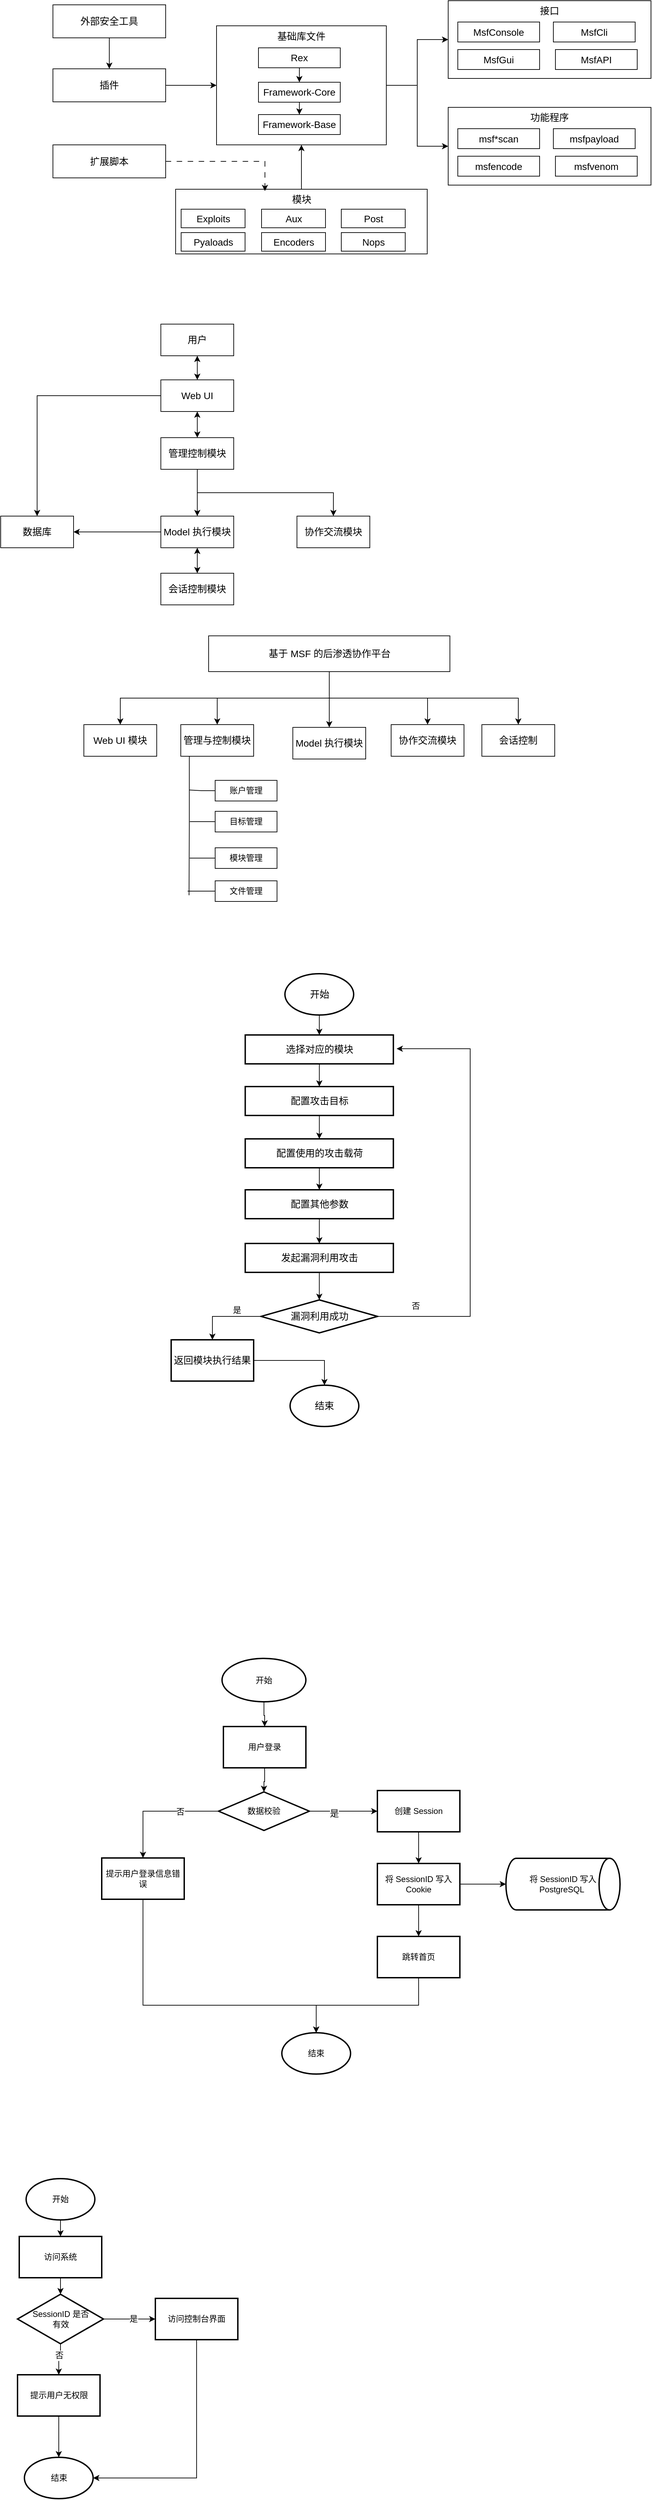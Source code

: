 <mxfile version="24.5.2" type="github">
  <diagram name="第 1 页" id="Pq7LRNEMIVmDGtsw7FPM">
    <mxGraphModel dx="1235" dy="669" grid="0" gridSize="10" guides="1" tooltips="1" connect="1" arrows="1" fold="1" page="0" pageScale="1" pageWidth="827" pageHeight="1169" math="0" shadow="0">
      <root>
        <mxCell id="0" />
        <mxCell id="1" parent="0" />
        <mxCell id="Ie2kDliUhMyuqAFJr6fS-40" value="" style="group" parent="1" vertex="1" connectable="0">
          <mxGeometry x="126" y="84" width="870" height="368" as="geometry" />
        </mxCell>
        <mxCell id="Ie2kDliUhMyuqAFJr6fS-12" value="" style="edgeStyle=orthogonalEdgeStyle;rounded=0;orthogonalLoop=1;jettySize=auto;html=1;" parent="Ie2kDliUhMyuqAFJr6fS-40" source="Ie2kDliUhMyuqAFJr6fS-1" target="Ie2kDliUhMyuqAFJr6fS-2" edge="1">
          <mxGeometry relative="1" as="geometry" />
        </mxCell>
        <mxCell id="Ie2kDliUhMyuqAFJr6fS-1" value="外部安全工具" style="rounded=0;whiteSpace=wrap;html=1;fontSize=14;" parent="Ie2kDliUhMyuqAFJr6fS-40" vertex="1">
          <mxGeometry y="6" width="164" height="48" as="geometry" />
        </mxCell>
        <mxCell id="Ie2kDliUhMyuqAFJr6fS-10" value="" style="edgeStyle=orthogonalEdgeStyle;rounded=0;orthogonalLoop=1;jettySize=auto;html=1;" parent="Ie2kDliUhMyuqAFJr6fS-40" source="Ie2kDliUhMyuqAFJr6fS-2" target="Ie2kDliUhMyuqAFJr6fS-3" edge="1">
          <mxGeometry relative="1" as="geometry" />
        </mxCell>
        <mxCell id="Ie2kDliUhMyuqAFJr6fS-2" value="插件" style="rounded=0;whiteSpace=wrap;html=1;fontSize=14;" parent="Ie2kDliUhMyuqAFJr6fS-40" vertex="1">
          <mxGeometry y="99" width="164" height="48" as="geometry" />
        </mxCell>
        <mxCell id="Ie2kDliUhMyuqAFJr6fS-4" value="扩展脚本" style="rounded=0;whiteSpace=wrap;html=1;fontSize=14;" parent="Ie2kDliUhMyuqAFJr6fS-40" vertex="1">
          <mxGeometry y="209.5" width="164" height="48" as="geometry" />
        </mxCell>
        <mxCell id="Ie2kDliUhMyuqAFJr6fS-11" value="" style="group" parent="Ie2kDliUhMyuqAFJr6fS-40" vertex="1" connectable="0">
          <mxGeometry x="238" y="36.5" width="247" height="173" as="geometry" />
        </mxCell>
        <mxCell id="Ie2kDliUhMyuqAFJr6fS-3" value="基础库文件" style="rounded=0;whiteSpace=wrap;html=1;fontSize=14;verticalAlign=top;" parent="Ie2kDliUhMyuqAFJr6fS-11" vertex="1">
          <mxGeometry width="247" height="173" as="geometry" />
        </mxCell>
        <mxCell id="Ie2kDliUhMyuqAFJr6fS-8" value="" style="edgeStyle=orthogonalEdgeStyle;rounded=0;orthogonalLoop=1;jettySize=auto;html=1;" parent="Ie2kDliUhMyuqAFJr6fS-11" source="Ie2kDliUhMyuqAFJr6fS-5" target="Ie2kDliUhMyuqAFJr6fS-6" edge="1">
          <mxGeometry relative="1" as="geometry" />
        </mxCell>
        <mxCell id="Ie2kDliUhMyuqAFJr6fS-5" value="Rex" style="rounded=0;whiteSpace=wrap;html=1;fontSize=14;" parent="Ie2kDliUhMyuqAFJr6fS-11" vertex="1">
          <mxGeometry x="61" y="32" width="119" height="29" as="geometry" />
        </mxCell>
        <mxCell id="Ie2kDliUhMyuqAFJr6fS-9" value="" style="edgeStyle=orthogonalEdgeStyle;rounded=0;orthogonalLoop=1;jettySize=auto;html=1;" parent="Ie2kDliUhMyuqAFJr6fS-11" source="Ie2kDliUhMyuqAFJr6fS-6" target="Ie2kDliUhMyuqAFJr6fS-7" edge="1">
          <mxGeometry relative="1" as="geometry" />
        </mxCell>
        <mxCell id="Ie2kDliUhMyuqAFJr6fS-6" value="Framework-Core" style="rounded=0;whiteSpace=wrap;html=1;fontSize=14;" parent="Ie2kDliUhMyuqAFJr6fS-11" vertex="1">
          <mxGeometry x="61" y="82" width="119" height="29" as="geometry" />
        </mxCell>
        <mxCell id="Ie2kDliUhMyuqAFJr6fS-7" value="Framework-Base" style="rounded=0;whiteSpace=wrap;html=1;fontSize=14;" parent="Ie2kDliUhMyuqAFJr6fS-11" vertex="1">
          <mxGeometry x="61" y="129" width="119" height="29" as="geometry" />
        </mxCell>
        <mxCell id="Ie2kDliUhMyuqAFJr6fS-20" value="" style="group" parent="Ie2kDliUhMyuqAFJr6fS-40" vertex="1" connectable="0">
          <mxGeometry x="178.5" y="274" width="366" height="94" as="geometry" />
        </mxCell>
        <mxCell id="Ie2kDliUhMyuqAFJr6fS-13" value="模块" style="rounded=0;whiteSpace=wrap;html=1;fontSize=14;verticalAlign=top;" parent="Ie2kDliUhMyuqAFJr6fS-20" vertex="1">
          <mxGeometry width="366" height="94" as="geometry" />
        </mxCell>
        <mxCell id="Ie2kDliUhMyuqAFJr6fS-14" value="Exploits" style="rounded=0;whiteSpace=wrap;html=1;fontSize=14;" parent="Ie2kDliUhMyuqAFJr6fS-20" vertex="1">
          <mxGeometry x="8" y="29" width="93" height="27" as="geometry" />
        </mxCell>
        <mxCell id="Ie2kDliUhMyuqAFJr6fS-15" value="Aux" style="rounded=0;whiteSpace=wrap;html=1;fontSize=14;" parent="Ie2kDliUhMyuqAFJr6fS-20" vertex="1">
          <mxGeometry x="125" y="29" width="93" height="27" as="geometry" />
        </mxCell>
        <mxCell id="Ie2kDliUhMyuqAFJr6fS-16" value="Post" style="rounded=0;whiteSpace=wrap;html=1;fontSize=14;" parent="Ie2kDliUhMyuqAFJr6fS-20" vertex="1">
          <mxGeometry x="241" y="29" width="93" height="27" as="geometry" />
        </mxCell>
        <mxCell id="Ie2kDliUhMyuqAFJr6fS-17" value="Pyaloads" style="rounded=0;whiteSpace=wrap;html=1;fontSize=14;" parent="Ie2kDliUhMyuqAFJr6fS-20" vertex="1">
          <mxGeometry x="8" y="63" width="93" height="27" as="geometry" />
        </mxCell>
        <mxCell id="Ie2kDliUhMyuqAFJr6fS-18" value="Encoders" style="rounded=0;whiteSpace=wrap;html=1;fontSize=14;" parent="Ie2kDliUhMyuqAFJr6fS-20" vertex="1">
          <mxGeometry x="125" y="63" width="93" height="27" as="geometry" />
        </mxCell>
        <mxCell id="Ie2kDliUhMyuqAFJr6fS-19" value="Nops" style="rounded=0;whiteSpace=wrap;html=1;fontSize=14;" parent="Ie2kDliUhMyuqAFJr6fS-20" vertex="1">
          <mxGeometry x="241" y="63" width="93" height="27" as="geometry" />
        </mxCell>
        <mxCell id="Ie2kDliUhMyuqAFJr6fS-23" style="edgeStyle=orthogonalEdgeStyle;rounded=0;orthogonalLoop=1;jettySize=auto;html=1;entryX=0.5;entryY=1;entryDx=0;entryDy=0;" parent="Ie2kDliUhMyuqAFJr6fS-40" source="Ie2kDliUhMyuqAFJr6fS-13" target="Ie2kDliUhMyuqAFJr6fS-3" edge="1">
          <mxGeometry relative="1" as="geometry" />
        </mxCell>
        <mxCell id="Ie2kDliUhMyuqAFJr6fS-24" style="edgeStyle=orthogonalEdgeStyle;rounded=0;orthogonalLoop=1;jettySize=auto;html=1;entryX=0.355;entryY=0.028;entryDx=0;entryDy=0;entryPerimeter=0;dashed=1;dashPattern=8 8;" parent="Ie2kDliUhMyuqAFJr6fS-40" source="Ie2kDliUhMyuqAFJr6fS-4" target="Ie2kDliUhMyuqAFJr6fS-13" edge="1">
          <mxGeometry relative="1" as="geometry" />
        </mxCell>
        <mxCell id="Ie2kDliUhMyuqAFJr6fS-31" value="" style="group" parent="Ie2kDliUhMyuqAFJr6fS-40" vertex="1" connectable="0">
          <mxGeometry x="575" width="295" height="113" as="geometry" />
        </mxCell>
        <mxCell id="Ie2kDliUhMyuqAFJr6fS-25" value="接口" style="rounded=0;whiteSpace=wrap;html=1;fontSize=14;verticalAlign=top;" parent="Ie2kDliUhMyuqAFJr6fS-31" vertex="1">
          <mxGeometry width="295" height="113" as="geometry" />
        </mxCell>
        <mxCell id="Ie2kDliUhMyuqAFJr6fS-26" value="MsfConsole" style="rounded=0;whiteSpace=wrap;html=1;fontSize=14;" parent="Ie2kDliUhMyuqAFJr6fS-31" vertex="1">
          <mxGeometry x="14" y="31" width="119" height="29" as="geometry" />
        </mxCell>
        <mxCell id="Ie2kDliUhMyuqAFJr6fS-27" value="MsfCli" style="rounded=0;whiteSpace=wrap;html=1;fontSize=14;" parent="Ie2kDliUhMyuqAFJr6fS-31" vertex="1">
          <mxGeometry x="153" y="31" width="119" height="29" as="geometry" />
        </mxCell>
        <mxCell id="Ie2kDliUhMyuqAFJr6fS-28" value="MsfGui" style="rounded=0;whiteSpace=wrap;html=1;fontSize=14;" parent="Ie2kDliUhMyuqAFJr6fS-31" vertex="1">
          <mxGeometry x="14" y="71" width="119" height="29" as="geometry" />
        </mxCell>
        <mxCell id="Ie2kDliUhMyuqAFJr6fS-29" value="MsfAPI" style="rounded=0;whiteSpace=wrap;html=1;fontSize=14;" parent="Ie2kDliUhMyuqAFJr6fS-31" vertex="1">
          <mxGeometry x="156" y="71" width="119" height="29" as="geometry" />
        </mxCell>
        <mxCell id="Ie2kDliUhMyuqAFJr6fS-32" value="" style="group" parent="Ie2kDliUhMyuqAFJr6fS-40" vertex="1" connectable="0">
          <mxGeometry x="575" y="155" width="295" height="113" as="geometry" />
        </mxCell>
        <mxCell id="Ie2kDliUhMyuqAFJr6fS-33" value="功能程序" style="rounded=0;whiteSpace=wrap;html=1;fontSize=14;verticalAlign=top;" parent="Ie2kDliUhMyuqAFJr6fS-32" vertex="1">
          <mxGeometry width="295" height="113" as="geometry" />
        </mxCell>
        <mxCell id="Ie2kDliUhMyuqAFJr6fS-34" value="msf*scan" style="rounded=0;whiteSpace=wrap;html=1;fontSize=14;" parent="Ie2kDliUhMyuqAFJr6fS-32" vertex="1">
          <mxGeometry x="14" y="31" width="119" height="29" as="geometry" />
        </mxCell>
        <mxCell id="Ie2kDliUhMyuqAFJr6fS-35" value="msfpayload" style="rounded=0;whiteSpace=wrap;html=1;fontSize=14;" parent="Ie2kDliUhMyuqAFJr6fS-32" vertex="1">
          <mxGeometry x="153" y="31" width="119" height="29" as="geometry" />
        </mxCell>
        <mxCell id="Ie2kDliUhMyuqAFJr6fS-36" value="msfencode" style="rounded=0;whiteSpace=wrap;html=1;fontSize=14;" parent="Ie2kDliUhMyuqAFJr6fS-32" vertex="1">
          <mxGeometry x="14" y="71" width="119" height="29" as="geometry" />
        </mxCell>
        <mxCell id="Ie2kDliUhMyuqAFJr6fS-37" value="msfvenom" style="rounded=0;whiteSpace=wrap;html=1;fontSize=14;" parent="Ie2kDliUhMyuqAFJr6fS-32" vertex="1">
          <mxGeometry x="156" y="71" width="119" height="29" as="geometry" />
        </mxCell>
        <mxCell id="Ie2kDliUhMyuqAFJr6fS-38" value="" style="edgeStyle=orthogonalEdgeStyle;rounded=0;orthogonalLoop=1;jettySize=auto;html=1;entryX=0;entryY=0.5;entryDx=0;entryDy=0;" parent="Ie2kDliUhMyuqAFJr6fS-40" source="Ie2kDliUhMyuqAFJr6fS-3" target="Ie2kDliUhMyuqAFJr6fS-25" edge="1">
          <mxGeometry relative="1" as="geometry" />
        </mxCell>
        <mxCell id="Ie2kDliUhMyuqAFJr6fS-39" style="edgeStyle=orthogonalEdgeStyle;rounded=0;orthogonalLoop=1;jettySize=auto;html=1;entryX=0;entryY=0.5;entryDx=0;entryDy=0;" parent="Ie2kDliUhMyuqAFJr6fS-40" source="Ie2kDliUhMyuqAFJr6fS-3" target="Ie2kDliUhMyuqAFJr6fS-33" edge="1">
          <mxGeometry relative="1" as="geometry" />
        </mxCell>
        <mxCell id="UYdXm5vF5FAGQ0O7_VkD-26" value="" style="group" parent="1" vertex="1" connectable="0">
          <mxGeometry x="50" y="554" width="537" height="408" as="geometry" />
        </mxCell>
        <mxCell id="UYdXm5vF5FAGQ0O7_VkD-1" value="用户" style="rounded=0;whiteSpace=wrap;html=1;fontSize=14;" parent="UYdXm5vF5FAGQ0O7_VkD-26" vertex="1">
          <mxGeometry x="233" width="106" height="46" as="geometry" />
        </mxCell>
        <mxCell id="UYdXm5vF5FAGQ0O7_VkD-9" value="" style="edgeStyle=orthogonalEdgeStyle;rounded=0;orthogonalLoop=1;jettySize=auto;html=1;startArrow=classic;startFill=1;" parent="UYdXm5vF5FAGQ0O7_VkD-26" source="UYdXm5vF5FAGQ0O7_VkD-2" target="UYdXm5vF5FAGQ0O7_VkD-8" edge="1">
          <mxGeometry relative="1" as="geometry" />
        </mxCell>
        <mxCell id="UYdXm5vF5FAGQ0O7_VkD-16" value="" style="edgeStyle=orthogonalEdgeStyle;rounded=0;orthogonalLoop=1;jettySize=auto;html=1;" parent="UYdXm5vF5FAGQ0O7_VkD-26" source="UYdXm5vF5FAGQ0O7_VkD-2" target="UYdXm5vF5FAGQ0O7_VkD-15" edge="1">
          <mxGeometry relative="1" as="geometry" />
        </mxCell>
        <mxCell id="UYdXm5vF5FAGQ0O7_VkD-25" value="" style="edgeStyle=orthogonalEdgeStyle;rounded=0;orthogonalLoop=1;jettySize=auto;html=1;startArrow=classic;startFill=1;" parent="UYdXm5vF5FAGQ0O7_VkD-26" source="UYdXm5vF5FAGQ0O7_VkD-2" target="UYdXm5vF5FAGQ0O7_VkD-1" edge="1">
          <mxGeometry relative="1" as="geometry" />
        </mxCell>
        <mxCell id="UYdXm5vF5FAGQ0O7_VkD-2" value="Web UI" style="rounded=0;whiteSpace=wrap;html=1;fontSize=14;" parent="UYdXm5vF5FAGQ0O7_VkD-26" vertex="1">
          <mxGeometry x="233" y="81" width="106" height="46" as="geometry" />
        </mxCell>
        <mxCell id="UYdXm5vF5FAGQ0O7_VkD-20" style="edgeStyle=orthogonalEdgeStyle;rounded=0;orthogonalLoop=1;jettySize=auto;html=1;exitX=0.5;exitY=1;exitDx=0;exitDy=0;" parent="UYdXm5vF5FAGQ0O7_VkD-26" source="UYdXm5vF5FAGQ0O7_VkD-8" target="UYdXm5vF5FAGQ0O7_VkD-18" edge="1">
          <mxGeometry relative="1" as="geometry" />
        </mxCell>
        <mxCell id="UYdXm5vF5FAGQ0O7_VkD-21" value="" style="edgeStyle=orthogonalEdgeStyle;rounded=0;orthogonalLoop=1;jettySize=auto;html=1;" parent="UYdXm5vF5FAGQ0O7_VkD-26" source="UYdXm5vF5FAGQ0O7_VkD-8" target="UYdXm5vF5FAGQ0O7_VkD-10" edge="1">
          <mxGeometry relative="1" as="geometry" />
        </mxCell>
        <mxCell id="UYdXm5vF5FAGQ0O7_VkD-8" value="管理控制模块" style="rounded=0;whiteSpace=wrap;html=1;fontSize=14;" parent="UYdXm5vF5FAGQ0O7_VkD-26" vertex="1">
          <mxGeometry x="233" y="165" width="106" height="46" as="geometry" />
        </mxCell>
        <mxCell id="UYdXm5vF5FAGQ0O7_VkD-17" style="edgeStyle=orthogonalEdgeStyle;rounded=0;orthogonalLoop=1;jettySize=auto;html=1;entryX=1;entryY=0.5;entryDx=0;entryDy=0;" parent="UYdXm5vF5FAGQ0O7_VkD-26" source="UYdXm5vF5FAGQ0O7_VkD-10" target="UYdXm5vF5FAGQ0O7_VkD-15" edge="1">
          <mxGeometry relative="1" as="geometry" />
        </mxCell>
        <mxCell id="UYdXm5vF5FAGQ0O7_VkD-10" value="Model 执行模块" style="rounded=0;whiteSpace=wrap;html=1;fontSize=14;" parent="UYdXm5vF5FAGQ0O7_VkD-26" vertex="1">
          <mxGeometry x="233" y="279" width="106" height="46" as="geometry" />
        </mxCell>
        <mxCell id="UYdXm5vF5FAGQ0O7_VkD-19" value="" style="edgeStyle=orthogonalEdgeStyle;rounded=0;orthogonalLoop=1;jettySize=auto;html=1;startArrow=classic;startFill=1;" parent="UYdXm5vF5FAGQ0O7_VkD-26" source="UYdXm5vF5FAGQ0O7_VkD-13" target="UYdXm5vF5FAGQ0O7_VkD-10" edge="1">
          <mxGeometry relative="1" as="geometry" />
        </mxCell>
        <mxCell id="UYdXm5vF5FAGQ0O7_VkD-13" value="会话控制模块" style="rounded=0;whiteSpace=wrap;html=1;fontSize=14;" parent="UYdXm5vF5FAGQ0O7_VkD-26" vertex="1">
          <mxGeometry x="233" y="362" width="106" height="46" as="geometry" />
        </mxCell>
        <mxCell id="UYdXm5vF5FAGQ0O7_VkD-15" value="数据库" style="rounded=0;whiteSpace=wrap;html=1;fontSize=14;" parent="UYdXm5vF5FAGQ0O7_VkD-26" vertex="1">
          <mxGeometry y="279" width="106" height="46" as="geometry" />
        </mxCell>
        <mxCell id="UYdXm5vF5FAGQ0O7_VkD-18" value="协作交流模块" style="rounded=0;whiteSpace=wrap;html=1;fontSize=14;" parent="UYdXm5vF5FAGQ0O7_VkD-26" vertex="1">
          <mxGeometry x="431" y="279" width="106" height="46" as="geometry" />
        </mxCell>
        <mxCell id="UYdXm5vF5FAGQ0O7_VkD-47" value="" style="group" parent="1" vertex="1" connectable="0">
          <mxGeometry x="171" y="1007" width="685" height="386" as="geometry" />
        </mxCell>
        <mxCell id="UYdXm5vF5FAGQ0O7_VkD-40" style="edgeStyle=orthogonalEdgeStyle;rounded=0;orthogonalLoop=1;jettySize=auto;html=1;exitX=0.5;exitY=1;exitDx=0;exitDy=0;" parent="UYdXm5vF5FAGQ0O7_VkD-47" source="UYdXm5vF5FAGQ0O7_VkD-27" target="UYdXm5vF5FAGQ0O7_VkD-28" edge="1">
          <mxGeometry relative="1" as="geometry" />
        </mxCell>
        <mxCell id="UYdXm5vF5FAGQ0O7_VkD-41" style="edgeStyle=orthogonalEdgeStyle;rounded=0;orthogonalLoop=1;jettySize=auto;html=1;entryX=0.5;entryY=0;entryDx=0;entryDy=0;" parent="UYdXm5vF5FAGQ0O7_VkD-47" source="UYdXm5vF5FAGQ0O7_VkD-27" target="UYdXm5vF5FAGQ0O7_VkD-29" edge="1">
          <mxGeometry relative="1" as="geometry" />
        </mxCell>
        <mxCell id="UYdXm5vF5FAGQ0O7_VkD-42" style="edgeStyle=orthogonalEdgeStyle;rounded=0;orthogonalLoop=1;jettySize=auto;html=1;" parent="UYdXm5vF5FAGQ0O7_VkD-47" source="UYdXm5vF5FAGQ0O7_VkD-27" target="UYdXm5vF5FAGQ0O7_VkD-30" edge="1">
          <mxGeometry relative="1" as="geometry" />
        </mxCell>
        <mxCell id="UYdXm5vF5FAGQ0O7_VkD-43" style="edgeStyle=orthogonalEdgeStyle;rounded=0;orthogonalLoop=1;jettySize=auto;html=1;" parent="UYdXm5vF5FAGQ0O7_VkD-47" source="UYdXm5vF5FAGQ0O7_VkD-27" target="UYdXm5vF5FAGQ0O7_VkD-31" edge="1">
          <mxGeometry relative="1" as="geometry" />
        </mxCell>
        <mxCell id="UYdXm5vF5FAGQ0O7_VkD-44" style="edgeStyle=orthogonalEdgeStyle;rounded=0;orthogonalLoop=1;jettySize=auto;html=1;exitX=0.5;exitY=1;exitDx=0;exitDy=0;" parent="UYdXm5vF5FAGQ0O7_VkD-47" source="UYdXm5vF5FAGQ0O7_VkD-27" target="UYdXm5vF5FAGQ0O7_VkD-32" edge="1">
          <mxGeometry relative="1" as="geometry" />
        </mxCell>
        <mxCell id="UYdXm5vF5FAGQ0O7_VkD-27" value="基于 MSF 的后渗透协作平台" style="rounded=0;whiteSpace=wrap;html=1;fontSize=14;" parent="UYdXm5vF5FAGQ0O7_VkD-47" vertex="1">
          <mxGeometry x="181.5" width="351" height="52" as="geometry" />
        </mxCell>
        <mxCell id="UYdXm5vF5FAGQ0O7_VkD-28" value="Web UI 模块" style="rounded=0;whiteSpace=wrap;html=1;fontSize=14;" parent="UYdXm5vF5FAGQ0O7_VkD-47" vertex="1">
          <mxGeometry y="129" width="106" height="46" as="geometry" />
        </mxCell>
        <mxCell id="UYdXm5vF5FAGQ0O7_VkD-36" style="edgeStyle=orthogonalEdgeStyle;rounded=0;orthogonalLoop=1;jettySize=auto;html=1;exitX=0.117;exitY=0.978;exitDx=0;exitDy=0;exitPerimeter=0;endArrow=none;endFill=0;" parent="UYdXm5vF5FAGQ0O7_VkD-47" source="UYdXm5vF5FAGQ0O7_VkD-29" edge="1">
          <mxGeometry relative="1" as="geometry">
            <mxPoint x="153" y="377" as="targetPoint" />
          </mxGeometry>
        </mxCell>
        <mxCell id="UYdXm5vF5FAGQ0O7_VkD-29" value="管理与控制模块" style="rounded=0;whiteSpace=wrap;html=1;fontSize=14;" parent="UYdXm5vF5FAGQ0O7_VkD-47" vertex="1">
          <mxGeometry x="141" y="129" width="106" height="46" as="geometry" />
        </mxCell>
        <mxCell id="UYdXm5vF5FAGQ0O7_VkD-30" value="Model 执行模块" style="rounded=0;whiteSpace=wrap;html=1;fontSize=14;" parent="UYdXm5vF5FAGQ0O7_VkD-47" vertex="1">
          <mxGeometry x="304" y="133" width="106" height="46" as="geometry" />
        </mxCell>
        <mxCell id="UYdXm5vF5FAGQ0O7_VkD-31" value="协作交流模块" style="rounded=0;whiteSpace=wrap;html=1;fontSize=14;" parent="UYdXm5vF5FAGQ0O7_VkD-47" vertex="1">
          <mxGeometry x="447" y="129" width="106" height="46" as="geometry" />
        </mxCell>
        <mxCell id="UYdXm5vF5FAGQ0O7_VkD-32" value="会话控制" style="rounded=0;whiteSpace=wrap;html=1;fontSize=14;" parent="UYdXm5vF5FAGQ0O7_VkD-47" vertex="1">
          <mxGeometry x="579" y="129" width="106" height="46" as="geometry" />
        </mxCell>
        <mxCell id="UYdXm5vF5FAGQ0O7_VkD-37" style="edgeStyle=orthogonalEdgeStyle;rounded=0;orthogonalLoop=1;jettySize=auto;html=1;endArrow=none;endFill=0;" parent="UYdXm5vF5FAGQ0O7_VkD-47" source="UYdXm5vF5FAGQ0O7_VkD-33" edge="1">
          <mxGeometry relative="1" as="geometry">
            <mxPoint x="153" y="224" as="targetPoint" />
          </mxGeometry>
        </mxCell>
        <mxCell id="UYdXm5vF5FAGQ0O7_VkD-33" value="账户管理" style="rounded=0;whiteSpace=wrap;html=1;" parent="UYdXm5vF5FAGQ0O7_VkD-47" vertex="1">
          <mxGeometry x="191" y="210" width="90" height="30" as="geometry" />
        </mxCell>
        <mxCell id="UYdXm5vF5FAGQ0O7_VkD-38" style="edgeStyle=orthogonalEdgeStyle;rounded=0;orthogonalLoop=1;jettySize=auto;html=1;endArrow=none;endFill=0;" parent="UYdXm5vF5FAGQ0O7_VkD-47" source="UYdXm5vF5FAGQ0O7_VkD-34" edge="1">
          <mxGeometry relative="1" as="geometry">
            <mxPoint x="154.2" y="270" as="targetPoint" />
          </mxGeometry>
        </mxCell>
        <mxCell id="UYdXm5vF5FAGQ0O7_VkD-34" value="目标管理" style="rounded=0;whiteSpace=wrap;html=1;" parent="UYdXm5vF5FAGQ0O7_VkD-47" vertex="1">
          <mxGeometry x="191" y="255" width="90" height="30" as="geometry" />
        </mxCell>
        <mxCell id="UYdXm5vF5FAGQ0O7_VkD-39" style="edgeStyle=orthogonalEdgeStyle;rounded=0;orthogonalLoop=1;jettySize=auto;html=1;endArrow=none;endFill=0;" parent="UYdXm5vF5FAGQ0O7_VkD-47" source="UYdXm5vF5FAGQ0O7_VkD-35" edge="1">
          <mxGeometry relative="1" as="geometry">
            <mxPoint x="154" y="323" as="targetPoint" />
          </mxGeometry>
        </mxCell>
        <mxCell id="UYdXm5vF5FAGQ0O7_VkD-35" value="模块管理" style="rounded=0;whiteSpace=wrap;html=1;" parent="UYdXm5vF5FAGQ0O7_VkD-47" vertex="1">
          <mxGeometry x="191" y="308" width="90" height="30" as="geometry" />
        </mxCell>
        <mxCell id="UYdXm5vF5FAGQ0O7_VkD-46" style="edgeStyle=orthogonalEdgeStyle;rounded=0;orthogonalLoop=1;jettySize=auto;html=1;endArrow=none;endFill=0;" parent="UYdXm5vF5FAGQ0O7_VkD-47" source="UYdXm5vF5FAGQ0O7_VkD-45" edge="1">
          <mxGeometry relative="1" as="geometry">
            <mxPoint x="151" y="371" as="targetPoint" />
          </mxGeometry>
        </mxCell>
        <mxCell id="UYdXm5vF5FAGQ0O7_VkD-45" value="文件管理" style="rounded=0;whiteSpace=wrap;html=1;" parent="UYdXm5vF5FAGQ0O7_VkD-47" vertex="1">
          <mxGeometry x="191" y="356" width="90" height="30" as="geometry" />
        </mxCell>
        <mxCell id="UYdXm5vF5FAGQ0O7_VkD-69" value="" style="group" parent="1" vertex="1" connectable="0">
          <mxGeometry x="298" y="1498" width="435" height="658" as="geometry" />
        </mxCell>
        <mxCell id="UYdXm5vF5FAGQ0O7_VkD-51" value="" style="edgeStyle=orthogonalEdgeStyle;rounded=0;orthogonalLoop=1;jettySize=auto;html=1;" parent="UYdXm5vF5FAGQ0O7_VkD-69" source="UYdXm5vF5FAGQ0O7_VkD-49" target="UYdXm5vF5FAGQ0O7_VkD-50" edge="1">
          <mxGeometry relative="1" as="geometry" />
        </mxCell>
        <mxCell id="UYdXm5vF5FAGQ0O7_VkD-49" value="开始" style="strokeWidth=2;html=1;shape=mxgraph.flowchart.start_1;whiteSpace=wrap;fontSize=14;" parent="UYdXm5vF5FAGQ0O7_VkD-69" vertex="1">
          <mxGeometry x="165.5" width="100" height="60" as="geometry" />
        </mxCell>
        <mxCell id="UYdXm5vF5FAGQ0O7_VkD-53" value="" style="edgeStyle=orthogonalEdgeStyle;rounded=0;orthogonalLoop=1;jettySize=auto;html=1;" parent="UYdXm5vF5FAGQ0O7_VkD-69" source="UYdXm5vF5FAGQ0O7_VkD-50" target="UYdXm5vF5FAGQ0O7_VkD-52" edge="1">
          <mxGeometry relative="1" as="geometry" />
        </mxCell>
        <mxCell id="UYdXm5vF5FAGQ0O7_VkD-50" value="选择对应的模块" style="whiteSpace=wrap;html=1;fontSize=14;strokeWidth=2;" parent="UYdXm5vF5FAGQ0O7_VkD-69" vertex="1">
          <mxGeometry x="107.75" y="89" width="215.5" height="42" as="geometry" />
        </mxCell>
        <mxCell id="UYdXm5vF5FAGQ0O7_VkD-55" value="" style="edgeStyle=orthogonalEdgeStyle;rounded=0;orthogonalLoop=1;jettySize=auto;html=1;" parent="UYdXm5vF5FAGQ0O7_VkD-69" source="UYdXm5vF5FAGQ0O7_VkD-52" target="UYdXm5vF5FAGQ0O7_VkD-54" edge="1">
          <mxGeometry relative="1" as="geometry" />
        </mxCell>
        <mxCell id="UYdXm5vF5FAGQ0O7_VkD-52" value="配置攻击目标" style="whiteSpace=wrap;html=1;fontSize=14;strokeWidth=2;" parent="UYdXm5vF5FAGQ0O7_VkD-69" vertex="1">
          <mxGeometry x="107.75" y="164" width="215.5" height="42" as="geometry" />
        </mxCell>
        <mxCell id="UYdXm5vF5FAGQ0O7_VkD-57" value="" style="edgeStyle=orthogonalEdgeStyle;rounded=0;orthogonalLoop=1;jettySize=auto;html=1;" parent="UYdXm5vF5FAGQ0O7_VkD-69" source="UYdXm5vF5FAGQ0O7_VkD-54" target="UYdXm5vF5FAGQ0O7_VkD-56" edge="1">
          <mxGeometry relative="1" as="geometry" />
        </mxCell>
        <mxCell id="UYdXm5vF5FAGQ0O7_VkD-54" value="配置使用的攻击载荷" style="whiteSpace=wrap;html=1;fontSize=14;strokeWidth=2;" parent="UYdXm5vF5FAGQ0O7_VkD-69" vertex="1">
          <mxGeometry x="107.75" y="240" width="215.5" height="42" as="geometry" />
        </mxCell>
        <mxCell id="UYdXm5vF5FAGQ0O7_VkD-59" value="" style="edgeStyle=orthogonalEdgeStyle;rounded=0;orthogonalLoop=1;jettySize=auto;html=1;" parent="UYdXm5vF5FAGQ0O7_VkD-69" source="UYdXm5vF5FAGQ0O7_VkD-56" target="UYdXm5vF5FAGQ0O7_VkD-58" edge="1">
          <mxGeometry relative="1" as="geometry" />
        </mxCell>
        <mxCell id="UYdXm5vF5FAGQ0O7_VkD-56" value="配置其他参数" style="whiteSpace=wrap;html=1;fontSize=14;strokeWidth=2;" parent="UYdXm5vF5FAGQ0O7_VkD-69" vertex="1">
          <mxGeometry x="107.75" y="314" width="215.5" height="42" as="geometry" />
        </mxCell>
        <mxCell id="UYdXm5vF5FAGQ0O7_VkD-61" value="" style="edgeStyle=orthogonalEdgeStyle;rounded=0;orthogonalLoop=1;jettySize=auto;html=1;" parent="UYdXm5vF5FAGQ0O7_VkD-69" source="UYdXm5vF5FAGQ0O7_VkD-58" target="UYdXm5vF5FAGQ0O7_VkD-60" edge="1">
          <mxGeometry relative="1" as="geometry" />
        </mxCell>
        <mxCell id="UYdXm5vF5FAGQ0O7_VkD-58" value="发起漏洞利用攻击" style="whiteSpace=wrap;html=1;fontSize=14;strokeWidth=2;" parent="UYdXm5vF5FAGQ0O7_VkD-69" vertex="1">
          <mxGeometry x="107.75" y="392" width="215.5" height="42" as="geometry" />
        </mxCell>
        <mxCell id="UYdXm5vF5FAGQ0O7_VkD-63" value="" style="edgeStyle=orthogonalEdgeStyle;rounded=0;orthogonalLoop=1;jettySize=auto;html=1;" parent="UYdXm5vF5FAGQ0O7_VkD-69" source="UYdXm5vF5FAGQ0O7_VkD-60" target="UYdXm5vF5FAGQ0O7_VkD-62" edge="1">
          <mxGeometry relative="1" as="geometry" />
        </mxCell>
        <mxCell id="UYdXm5vF5FAGQ0O7_VkD-66" style="edgeStyle=orthogonalEdgeStyle;rounded=0;orthogonalLoop=1;jettySize=auto;html=1;entryX=1;entryY=0.5;entryDx=0;entryDy=0;exitX=1;exitY=0.5;exitDx=0;exitDy=0;" parent="UYdXm5vF5FAGQ0O7_VkD-69" source="UYdXm5vF5FAGQ0O7_VkD-60" edge="1">
          <mxGeometry relative="1" as="geometry">
            <mxPoint x="328" y="109" as="targetPoint" />
            <mxPoint x="305" y="662" as="sourcePoint" />
            <Array as="points">
              <mxPoint x="435" y="498" />
              <mxPoint x="435" y="109" />
            </Array>
          </mxGeometry>
        </mxCell>
        <mxCell id="UYdXm5vF5FAGQ0O7_VkD-60" value="漏洞利用成功" style="rhombus;whiteSpace=wrap;html=1;fontSize=14;strokeWidth=2;" parent="UYdXm5vF5FAGQ0O7_VkD-69" vertex="1">
          <mxGeometry x="130.75" y="474" width="169.5" height="48" as="geometry" />
        </mxCell>
        <mxCell id="UYdXm5vF5FAGQ0O7_VkD-62" value="返回模块执行结果" style="whiteSpace=wrap;html=1;fontSize=14;strokeWidth=2;" parent="UYdXm5vF5FAGQ0O7_VkD-69" vertex="1">
          <mxGeometry y="532" width="120" height="60" as="geometry" />
        </mxCell>
        <mxCell id="UYdXm5vF5FAGQ0O7_VkD-64" value="结束" style="strokeWidth=2;html=1;shape=mxgraph.flowchart.start_1;whiteSpace=wrap;fontSize=14;" parent="UYdXm5vF5FAGQ0O7_VkD-69" vertex="1">
          <mxGeometry x="173" y="598" width="100" height="60" as="geometry" />
        </mxCell>
        <mxCell id="UYdXm5vF5FAGQ0O7_VkD-65" style="edgeStyle=orthogonalEdgeStyle;rounded=0;orthogonalLoop=1;jettySize=auto;html=1;entryX=0.5;entryY=0;entryDx=0;entryDy=0;entryPerimeter=0;" parent="UYdXm5vF5FAGQ0O7_VkD-69" source="UYdXm5vF5FAGQ0O7_VkD-62" target="UYdXm5vF5FAGQ0O7_VkD-64" edge="1">
          <mxGeometry relative="1" as="geometry" />
        </mxCell>
        <mxCell id="UYdXm5vF5FAGQ0O7_VkD-67" value="是" style="text;html=1;align=center;verticalAlign=middle;whiteSpace=wrap;rounded=0;" parent="UYdXm5vF5FAGQ0O7_VkD-69" vertex="1">
          <mxGeometry x="66" y="474" width="60" height="30" as="geometry" />
        </mxCell>
        <mxCell id="UYdXm5vF5FAGQ0O7_VkD-68" value="否" style="text;html=1;align=center;verticalAlign=middle;whiteSpace=wrap;rounded=0;" parent="UYdXm5vF5FAGQ0O7_VkD-69" vertex="1">
          <mxGeometry x="326" y="468" width="60" height="30" as="geometry" />
        </mxCell>
        <mxCell id="HWHErDfSJxv5yxR6spuk-3" value="" style="edgeStyle=orthogonalEdgeStyle;rounded=0;orthogonalLoop=1;jettySize=auto;html=1;" edge="1" parent="1" source="HWHErDfSJxv5yxR6spuk-1" target="HWHErDfSJxv5yxR6spuk-2">
          <mxGeometry relative="1" as="geometry" />
        </mxCell>
        <mxCell id="HWHErDfSJxv5yxR6spuk-1" value="开始" style="strokeWidth=2;html=1;shape=mxgraph.flowchart.start_1;whiteSpace=wrap;" vertex="1" parent="1">
          <mxGeometry x="372" y="2493" width="122" height="63" as="geometry" />
        </mxCell>
        <mxCell id="HWHErDfSJxv5yxR6spuk-5" value="" style="edgeStyle=orthogonalEdgeStyle;rounded=0;orthogonalLoop=1;jettySize=auto;html=1;" edge="1" parent="1" source="HWHErDfSJxv5yxR6spuk-2" target="HWHErDfSJxv5yxR6spuk-4">
          <mxGeometry relative="1" as="geometry" />
        </mxCell>
        <mxCell id="HWHErDfSJxv5yxR6spuk-2" value="用户登录" style="whiteSpace=wrap;html=1;strokeWidth=2;" vertex="1" parent="1">
          <mxGeometry x="374" y="2592" width="120" height="60" as="geometry" />
        </mxCell>
        <mxCell id="HWHErDfSJxv5yxR6spuk-8" value="" style="edgeStyle=orthogonalEdgeStyle;rounded=0;orthogonalLoop=1;jettySize=auto;html=1;" edge="1" parent="1" source="HWHErDfSJxv5yxR6spuk-4" target="HWHErDfSJxv5yxR6spuk-7">
          <mxGeometry relative="1" as="geometry" />
        </mxCell>
        <mxCell id="HWHErDfSJxv5yxR6spuk-26" value="&lt;font style=&quot;font-size: 13px;&quot;&gt;是&lt;/font&gt;" style="edgeLabel;html=1;align=center;verticalAlign=middle;resizable=0;points=[];" vertex="1" connectable="0" parent="HWHErDfSJxv5yxR6spuk-8">
          <mxGeometry x="-0.273" y="-3" relative="1" as="geometry">
            <mxPoint as="offset" />
          </mxGeometry>
        </mxCell>
        <mxCell id="HWHErDfSJxv5yxR6spuk-20" style="edgeStyle=orthogonalEdgeStyle;rounded=0;orthogonalLoop=1;jettySize=auto;html=1;" edge="1" parent="1" source="HWHErDfSJxv5yxR6spuk-4" target="HWHErDfSJxv5yxR6spuk-14">
          <mxGeometry relative="1" as="geometry" />
        </mxCell>
        <mxCell id="HWHErDfSJxv5yxR6spuk-27" value="&lt;font style=&quot;font-size: 12px;&quot;&gt;否&lt;/font&gt;" style="edgeLabel;html=1;align=center;verticalAlign=middle;resizable=0;points=[];" vertex="1" connectable="0" parent="HWHErDfSJxv5yxR6spuk-20">
          <mxGeometry x="-0.368" y="1" relative="1" as="geometry">
            <mxPoint as="offset" />
          </mxGeometry>
        </mxCell>
        <mxCell id="HWHErDfSJxv5yxR6spuk-4" value="数据校验" style="rhombus;whiteSpace=wrap;html=1;strokeWidth=2;" vertex="1" parent="1">
          <mxGeometry x="367" y="2687" width="132" height="56" as="geometry" />
        </mxCell>
        <mxCell id="HWHErDfSJxv5yxR6spuk-10" value="" style="edgeStyle=orthogonalEdgeStyle;rounded=0;orthogonalLoop=1;jettySize=auto;html=1;" edge="1" parent="1" source="HWHErDfSJxv5yxR6spuk-7" target="HWHErDfSJxv5yxR6spuk-9">
          <mxGeometry relative="1" as="geometry" />
        </mxCell>
        <mxCell id="HWHErDfSJxv5yxR6spuk-7" value="创建 Session" style="whiteSpace=wrap;html=1;strokeWidth=2;" vertex="1" parent="1">
          <mxGeometry x="598" y="2685" width="120" height="60" as="geometry" />
        </mxCell>
        <mxCell id="HWHErDfSJxv5yxR6spuk-13" value="" style="edgeStyle=orthogonalEdgeStyle;rounded=0;orthogonalLoop=1;jettySize=auto;html=1;" edge="1" parent="1" source="HWHErDfSJxv5yxR6spuk-9" target="HWHErDfSJxv5yxR6spuk-12">
          <mxGeometry relative="1" as="geometry" />
        </mxCell>
        <mxCell id="HWHErDfSJxv5yxR6spuk-9" value="将 SessionID 写入 Cookie" style="whiteSpace=wrap;html=1;strokeWidth=2;" vertex="1" parent="1">
          <mxGeometry x="598" y="2791" width="120" height="60" as="geometry" />
        </mxCell>
        <mxCell id="HWHErDfSJxv5yxR6spuk-11" value="将 SessionID 写入 PostgreSQL&amp;nbsp;" style="strokeWidth=2;html=1;shape=mxgraph.flowchart.direct_data;whiteSpace=wrap;" vertex="1" parent="1">
          <mxGeometry x="785" y="2783.5" width="166" height="75" as="geometry" />
        </mxCell>
        <mxCell id="HWHErDfSJxv5yxR6spuk-12" value="跳转首页" style="whiteSpace=wrap;html=1;strokeWidth=2;" vertex="1" parent="1">
          <mxGeometry x="598" y="2897" width="120" height="60" as="geometry" />
        </mxCell>
        <mxCell id="HWHErDfSJxv5yxR6spuk-14" value="提示用户登录信息错误" style="whiteSpace=wrap;html=1;strokeWidth=2;" vertex="1" parent="1">
          <mxGeometry x="197" y="2783" width="120" height="60" as="geometry" />
        </mxCell>
        <mxCell id="HWHErDfSJxv5yxR6spuk-16" value="结束" style="strokeWidth=2;html=1;shape=mxgraph.flowchart.start_1;whiteSpace=wrap;" vertex="1" parent="1">
          <mxGeometry x="459" y="3037" width="100" height="60" as="geometry" />
        </mxCell>
        <mxCell id="HWHErDfSJxv5yxR6spuk-21" style="edgeStyle=orthogonalEdgeStyle;rounded=0;orthogonalLoop=1;jettySize=auto;html=1;entryX=0.5;entryY=0;entryDx=0;entryDy=0;entryPerimeter=0;exitX=0.5;exitY=1;exitDx=0;exitDy=0;" edge="1" parent="1" source="HWHErDfSJxv5yxR6spuk-12" target="HWHErDfSJxv5yxR6spuk-16">
          <mxGeometry relative="1" as="geometry" />
        </mxCell>
        <mxCell id="HWHErDfSJxv5yxR6spuk-22" style="edgeStyle=orthogonalEdgeStyle;rounded=0;orthogonalLoop=1;jettySize=auto;html=1;entryX=0;entryY=0.5;entryDx=0;entryDy=0;entryPerimeter=0;" edge="1" parent="1" source="HWHErDfSJxv5yxR6spuk-9" target="HWHErDfSJxv5yxR6spuk-11">
          <mxGeometry relative="1" as="geometry" />
        </mxCell>
        <mxCell id="HWHErDfSJxv5yxR6spuk-32" value="" style="edgeStyle=orthogonalEdgeStyle;rounded=0;orthogonalLoop=1;jettySize=auto;html=1;" edge="1" parent="1" source="HWHErDfSJxv5yxR6spuk-30" target="HWHErDfSJxv5yxR6spuk-31">
          <mxGeometry relative="1" as="geometry" />
        </mxCell>
        <mxCell id="HWHErDfSJxv5yxR6spuk-30" value="开始" style="strokeWidth=2;html=1;shape=mxgraph.flowchart.start_1;whiteSpace=wrap;" vertex="1" parent="1">
          <mxGeometry x="87" y="3249" width="100" height="60" as="geometry" />
        </mxCell>
        <mxCell id="HWHErDfSJxv5yxR6spuk-34" value="" style="edgeStyle=orthogonalEdgeStyle;rounded=0;orthogonalLoop=1;jettySize=auto;html=1;" edge="1" parent="1" source="HWHErDfSJxv5yxR6spuk-31" target="HWHErDfSJxv5yxR6spuk-33">
          <mxGeometry relative="1" as="geometry" />
        </mxCell>
        <mxCell id="HWHErDfSJxv5yxR6spuk-31" value="访问系统" style="whiteSpace=wrap;html=1;strokeWidth=2;" vertex="1" parent="1">
          <mxGeometry x="77" y="3333" width="120" height="60" as="geometry" />
        </mxCell>
        <mxCell id="HWHErDfSJxv5yxR6spuk-38" value="" style="edgeStyle=orthogonalEdgeStyle;rounded=0;orthogonalLoop=1;jettySize=auto;html=1;" edge="1" parent="1" source="HWHErDfSJxv5yxR6spuk-33" target="HWHErDfSJxv5yxR6spuk-37">
          <mxGeometry relative="1" as="geometry" />
        </mxCell>
        <mxCell id="HWHErDfSJxv5yxR6spuk-44" value="&lt;font style=&quot;font-size: 12px;&quot;&gt;是&lt;/font&gt;" style="edgeLabel;html=1;align=center;verticalAlign=middle;resizable=0;points=[];" vertex="1" connectable="0" parent="HWHErDfSJxv5yxR6spuk-38">
          <mxGeometry x="0.151" relative="1" as="geometry">
            <mxPoint as="offset" />
          </mxGeometry>
        </mxCell>
        <mxCell id="HWHErDfSJxv5yxR6spuk-40" value="" style="edgeStyle=orthogonalEdgeStyle;rounded=0;orthogonalLoop=1;jettySize=auto;html=1;" edge="1" parent="1" source="HWHErDfSJxv5yxR6spuk-33" target="HWHErDfSJxv5yxR6spuk-39">
          <mxGeometry relative="1" as="geometry" />
        </mxCell>
        <mxCell id="HWHErDfSJxv5yxR6spuk-45" value="&lt;font style=&quot;font-size: 12px;&quot;&gt;否&lt;/font&gt;" style="edgeLabel;html=1;align=center;verticalAlign=middle;resizable=0;points=[];" vertex="1" connectable="0" parent="HWHErDfSJxv5yxR6spuk-40">
          <mxGeometry x="-0.287" y="-2" relative="1" as="geometry">
            <mxPoint as="offset" />
          </mxGeometry>
        </mxCell>
        <mxCell id="HWHErDfSJxv5yxR6spuk-33" value="SessionID 是否&lt;br&gt;有效" style="rhombus;whiteSpace=wrap;html=1;strokeWidth=2;" vertex="1" parent="1">
          <mxGeometry x="74.5" y="3417" width="125" height="72" as="geometry" />
        </mxCell>
        <mxCell id="HWHErDfSJxv5yxR6spuk-37" value="访问控制台界面" style="whiteSpace=wrap;html=1;strokeWidth=2;" vertex="1" parent="1">
          <mxGeometry x="275" y="3423" width="120" height="60" as="geometry" />
        </mxCell>
        <mxCell id="HWHErDfSJxv5yxR6spuk-42" style="edgeStyle=orthogonalEdgeStyle;rounded=0;orthogonalLoop=1;jettySize=auto;html=1;" edge="1" parent="1" source="HWHErDfSJxv5yxR6spuk-39" target="HWHErDfSJxv5yxR6spuk-41">
          <mxGeometry relative="1" as="geometry" />
        </mxCell>
        <mxCell id="HWHErDfSJxv5yxR6spuk-39" value="提示用户无权限" style="whiteSpace=wrap;html=1;strokeWidth=2;" vertex="1" parent="1">
          <mxGeometry x="74.5" y="3534" width="120" height="60" as="geometry" />
        </mxCell>
        <mxCell id="HWHErDfSJxv5yxR6spuk-41" value="结束" style="strokeWidth=2;html=1;shape=mxgraph.flowchart.start_1;whiteSpace=wrap;" vertex="1" parent="1">
          <mxGeometry x="84.5" y="3654" width="100" height="60" as="geometry" />
        </mxCell>
        <mxCell id="HWHErDfSJxv5yxR6spuk-46" style="edgeStyle=orthogonalEdgeStyle;rounded=0;orthogonalLoop=1;jettySize=auto;html=1;entryX=1;entryY=0.5;entryDx=0;entryDy=0;entryPerimeter=0;exitX=0.5;exitY=1;exitDx=0;exitDy=0;" edge="1" parent="1" source="HWHErDfSJxv5yxR6spuk-37" target="HWHErDfSJxv5yxR6spuk-41">
          <mxGeometry relative="1" as="geometry" />
        </mxCell>
        <mxCell id="HWHErDfSJxv5yxR6spuk-47" style="edgeStyle=orthogonalEdgeStyle;rounded=0;orthogonalLoop=1;jettySize=auto;html=1;entryX=0.5;entryY=0;entryDx=0;entryDy=0;entryPerimeter=0;exitX=0.5;exitY=1;exitDx=0;exitDy=0;" edge="1" parent="1" source="HWHErDfSJxv5yxR6spuk-14" target="HWHErDfSJxv5yxR6spuk-16">
          <mxGeometry relative="1" as="geometry">
            <Array as="points">
              <mxPoint x="257" y="2997" />
              <mxPoint x="509" y="2997" />
            </Array>
          </mxGeometry>
        </mxCell>
      </root>
    </mxGraphModel>
  </diagram>
</mxfile>
